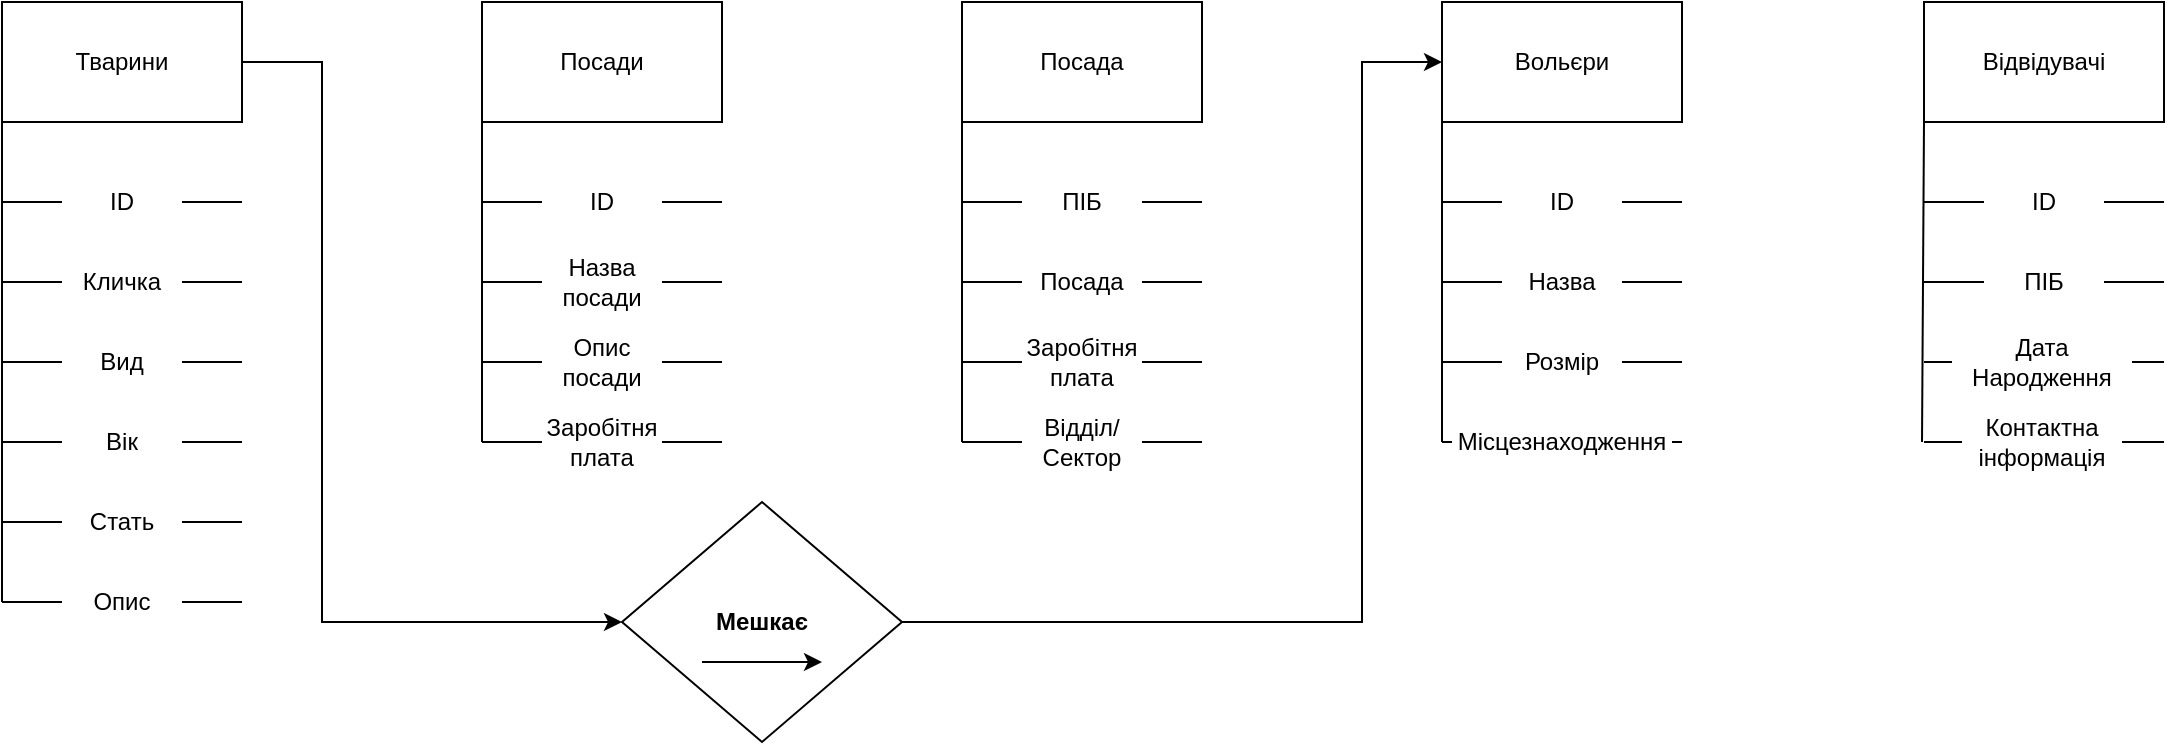 <mxfile version="24.2.2" type="github">
  <diagram name="Страница — 1" id="UGFVoXprlMioHraaz0kg">
    <mxGraphModel dx="507" dy="914" grid="1" gridSize="10" guides="1" tooltips="1" connect="1" arrows="1" fold="1" page="1" pageScale="1" pageWidth="827" pageHeight="1169" math="0" shadow="0">
      <root>
        <mxCell id="0" />
        <mxCell id="1" parent="0" />
        <mxCell id="njwZ9r9fnMR_rZ6JK7Yb-1" value="Тварини" style="rounded=0;whiteSpace=wrap;html=1;" vertex="1" parent="1">
          <mxGeometry x="160" y="200" width="120" height="60" as="geometry" />
        </mxCell>
        <mxCell id="njwZ9r9fnMR_rZ6JK7Yb-2" value="" style="endArrow=none;html=1;rounded=0;entryX=0;entryY=1;entryDx=0;entryDy=0;" edge="1" parent="1" target="njwZ9r9fnMR_rZ6JK7Yb-1">
          <mxGeometry width="50" height="50" relative="1" as="geometry">
            <mxPoint x="160" y="500" as="sourcePoint" />
            <mxPoint x="300" y="450" as="targetPoint" />
          </mxGeometry>
        </mxCell>
        <mxCell id="njwZ9r9fnMR_rZ6JK7Yb-3" value="" style="endArrow=none;html=1;rounded=0;" edge="1" parent="1" source="njwZ9r9fnMR_rZ6JK7Yb-9">
          <mxGeometry width="50" height="50" relative="1" as="geometry">
            <mxPoint x="160" y="300" as="sourcePoint" />
            <mxPoint x="280" y="300" as="targetPoint" />
          </mxGeometry>
        </mxCell>
        <mxCell id="njwZ9r9fnMR_rZ6JK7Yb-4" value="" style="endArrow=none;html=1;rounded=0;" edge="1" parent="1" source="njwZ9r9fnMR_rZ6JK7Yb-11">
          <mxGeometry width="50" height="50" relative="1" as="geometry">
            <mxPoint x="160" y="340" as="sourcePoint" />
            <mxPoint x="280" y="340" as="targetPoint" />
          </mxGeometry>
        </mxCell>
        <mxCell id="njwZ9r9fnMR_rZ6JK7Yb-5" value="" style="endArrow=none;html=1;rounded=0;" edge="1" parent="1" source="njwZ9r9fnMR_rZ6JK7Yb-13">
          <mxGeometry width="50" height="50" relative="1" as="geometry">
            <mxPoint x="160" y="380" as="sourcePoint" />
            <mxPoint x="280" y="380" as="targetPoint" />
          </mxGeometry>
        </mxCell>
        <mxCell id="njwZ9r9fnMR_rZ6JK7Yb-6" value="" style="endArrow=none;html=1;rounded=0;" edge="1" parent="1" source="njwZ9r9fnMR_rZ6JK7Yb-15">
          <mxGeometry width="50" height="50" relative="1" as="geometry">
            <mxPoint x="160" y="420" as="sourcePoint" />
            <mxPoint x="280" y="420" as="targetPoint" />
          </mxGeometry>
        </mxCell>
        <mxCell id="njwZ9r9fnMR_rZ6JK7Yb-7" value="" style="endArrow=none;html=1;rounded=0;" edge="1" parent="1" source="njwZ9r9fnMR_rZ6JK7Yb-18">
          <mxGeometry width="50" height="50" relative="1" as="geometry">
            <mxPoint x="160" y="460" as="sourcePoint" />
            <mxPoint x="280" y="460" as="targetPoint" />
          </mxGeometry>
        </mxCell>
        <mxCell id="njwZ9r9fnMR_rZ6JK7Yb-10" value="" style="endArrow=none;html=1;rounded=0;" edge="1" parent="1" target="njwZ9r9fnMR_rZ6JK7Yb-9">
          <mxGeometry width="50" height="50" relative="1" as="geometry">
            <mxPoint x="160" y="300" as="sourcePoint" />
            <mxPoint x="280" y="300" as="targetPoint" />
          </mxGeometry>
        </mxCell>
        <mxCell id="njwZ9r9fnMR_rZ6JK7Yb-9" value="ID" style="text;html=1;align=center;verticalAlign=middle;whiteSpace=wrap;rounded=0;" vertex="1" parent="1">
          <mxGeometry x="190" y="290" width="60" height="20" as="geometry" />
        </mxCell>
        <mxCell id="njwZ9r9fnMR_rZ6JK7Yb-12" value="" style="endArrow=none;html=1;rounded=0;" edge="1" parent="1" target="njwZ9r9fnMR_rZ6JK7Yb-11">
          <mxGeometry width="50" height="50" relative="1" as="geometry">
            <mxPoint x="160" y="340" as="sourcePoint" />
            <mxPoint x="280" y="340" as="targetPoint" />
          </mxGeometry>
        </mxCell>
        <mxCell id="njwZ9r9fnMR_rZ6JK7Yb-11" value="Кличка" style="text;html=1;align=center;verticalAlign=middle;whiteSpace=wrap;rounded=0;" vertex="1" parent="1">
          <mxGeometry x="190" y="330" width="60" height="20" as="geometry" />
        </mxCell>
        <mxCell id="njwZ9r9fnMR_rZ6JK7Yb-14" value="" style="endArrow=none;html=1;rounded=0;" edge="1" parent="1" target="njwZ9r9fnMR_rZ6JK7Yb-13">
          <mxGeometry width="50" height="50" relative="1" as="geometry">
            <mxPoint x="160" y="380" as="sourcePoint" />
            <mxPoint x="280" y="380" as="targetPoint" />
          </mxGeometry>
        </mxCell>
        <mxCell id="njwZ9r9fnMR_rZ6JK7Yb-13" value="Вид" style="text;html=1;align=center;verticalAlign=middle;whiteSpace=wrap;rounded=0;" vertex="1" parent="1">
          <mxGeometry x="190" y="370" width="60" height="20" as="geometry" />
        </mxCell>
        <mxCell id="njwZ9r9fnMR_rZ6JK7Yb-16" value="" style="endArrow=none;html=1;rounded=0;" edge="1" parent="1" target="njwZ9r9fnMR_rZ6JK7Yb-15">
          <mxGeometry width="50" height="50" relative="1" as="geometry">
            <mxPoint x="160" y="420" as="sourcePoint" />
            <mxPoint x="280" y="420" as="targetPoint" />
          </mxGeometry>
        </mxCell>
        <mxCell id="njwZ9r9fnMR_rZ6JK7Yb-15" value="Вік" style="text;html=1;align=center;verticalAlign=middle;whiteSpace=wrap;rounded=0;" vertex="1" parent="1">
          <mxGeometry x="190" y="410" width="60" height="20" as="geometry" />
        </mxCell>
        <mxCell id="njwZ9r9fnMR_rZ6JK7Yb-17" value="" style="endArrow=none;html=1;rounded=0;" edge="1" parent="1" source="njwZ9r9fnMR_rZ6JK7Yb-20">
          <mxGeometry width="50" height="50" relative="1" as="geometry">
            <mxPoint x="160" y="500" as="sourcePoint" />
            <mxPoint x="280" y="500" as="targetPoint" />
          </mxGeometry>
        </mxCell>
        <mxCell id="njwZ9r9fnMR_rZ6JK7Yb-19" value="" style="endArrow=none;html=1;rounded=0;" edge="1" parent="1" target="njwZ9r9fnMR_rZ6JK7Yb-18">
          <mxGeometry width="50" height="50" relative="1" as="geometry">
            <mxPoint x="160" y="460" as="sourcePoint" />
            <mxPoint x="280" y="460" as="targetPoint" />
          </mxGeometry>
        </mxCell>
        <mxCell id="njwZ9r9fnMR_rZ6JK7Yb-18" value="Стать" style="text;html=1;align=center;verticalAlign=middle;whiteSpace=wrap;rounded=0;" vertex="1" parent="1">
          <mxGeometry x="190" y="450" width="60" height="20" as="geometry" />
        </mxCell>
        <mxCell id="njwZ9r9fnMR_rZ6JK7Yb-21" value="" style="endArrow=none;html=1;rounded=0;" edge="1" parent="1" target="njwZ9r9fnMR_rZ6JK7Yb-20">
          <mxGeometry width="50" height="50" relative="1" as="geometry">
            <mxPoint x="160" y="500" as="sourcePoint" />
            <mxPoint x="280" y="500" as="targetPoint" />
          </mxGeometry>
        </mxCell>
        <mxCell id="njwZ9r9fnMR_rZ6JK7Yb-20" value="Опис" style="text;html=1;align=center;verticalAlign=middle;whiteSpace=wrap;rounded=0;" vertex="1" parent="1">
          <mxGeometry x="190" y="490" width="60" height="20" as="geometry" />
        </mxCell>
        <mxCell id="njwZ9r9fnMR_rZ6JK7Yb-22" value="Посади" style="rounded=0;whiteSpace=wrap;html=1;" vertex="1" parent="1">
          <mxGeometry x="400" y="200" width="120" height="60" as="geometry" />
        </mxCell>
        <mxCell id="njwZ9r9fnMR_rZ6JK7Yb-23" value="" style="endArrow=none;html=1;rounded=0;entryX=0;entryY=1;entryDx=0;entryDy=0;" edge="1" parent="1" target="njwZ9r9fnMR_rZ6JK7Yb-22">
          <mxGeometry width="50" height="50" relative="1" as="geometry">
            <mxPoint x="400" y="420" as="sourcePoint" />
            <mxPoint x="540" y="450" as="targetPoint" />
          </mxGeometry>
        </mxCell>
        <mxCell id="njwZ9r9fnMR_rZ6JK7Yb-24" value="" style="endArrow=none;html=1;rounded=0;" edge="1" parent="1" source="njwZ9r9fnMR_rZ6JK7Yb-30">
          <mxGeometry width="50" height="50" relative="1" as="geometry">
            <mxPoint x="400" y="300" as="sourcePoint" />
            <mxPoint x="520" y="300" as="targetPoint" />
          </mxGeometry>
        </mxCell>
        <mxCell id="njwZ9r9fnMR_rZ6JK7Yb-25" value="" style="endArrow=none;html=1;rounded=0;" edge="1" parent="1" source="njwZ9r9fnMR_rZ6JK7Yb-32">
          <mxGeometry width="50" height="50" relative="1" as="geometry">
            <mxPoint x="400" y="340" as="sourcePoint" />
            <mxPoint x="520" y="340" as="targetPoint" />
          </mxGeometry>
        </mxCell>
        <mxCell id="njwZ9r9fnMR_rZ6JK7Yb-26" value="" style="endArrow=none;html=1;rounded=0;" edge="1" parent="1" source="njwZ9r9fnMR_rZ6JK7Yb-34">
          <mxGeometry width="50" height="50" relative="1" as="geometry">
            <mxPoint x="400" y="380" as="sourcePoint" />
            <mxPoint x="520" y="380" as="targetPoint" />
          </mxGeometry>
        </mxCell>
        <mxCell id="njwZ9r9fnMR_rZ6JK7Yb-27" value="" style="endArrow=none;html=1;rounded=0;" edge="1" parent="1" source="njwZ9r9fnMR_rZ6JK7Yb-36">
          <mxGeometry width="50" height="50" relative="1" as="geometry">
            <mxPoint x="400" y="420" as="sourcePoint" />
            <mxPoint x="520" y="420" as="targetPoint" />
          </mxGeometry>
        </mxCell>
        <mxCell id="njwZ9r9fnMR_rZ6JK7Yb-29" value="" style="endArrow=none;html=1;rounded=0;" edge="1" parent="1" target="njwZ9r9fnMR_rZ6JK7Yb-30">
          <mxGeometry width="50" height="50" relative="1" as="geometry">
            <mxPoint x="400" y="300" as="sourcePoint" />
            <mxPoint x="520" y="300" as="targetPoint" />
          </mxGeometry>
        </mxCell>
        <mxCell id="njwZ9r9fnMR_rZ6JK7Yb-30" value="ID" style="text;html=1;align=center;verticalAlign=middle;whiteSpace=wrap;rounded=0;" vertex="1" parent="1">
          <mxGeometry x="430" y="290" width="60" height="20" as="geometry" />
        </mxCell>
        <mxCell id="njwZ9r9fnMR_rZ6JK7Yb-31" value="" style="endArrow=none;html=1;rounded=0;" edge="1" parent="1" target="njwZ9r9fnMR_rZ6JK7Yb-32">
          <mxGeometry width="50" height="50" relative="1" as="geometry">
            <mxPoint x="400" y="340" as="sourcePoint" />
            <mxPoint x="520" y="340" as="targetPoint" />
          </mxGeometry>
        </mxCell>
        <mxCell id="njwZ9r9fnMR_rZ6JK7Yb-32" value="Назва посади" style="text;html=1;align=center;verticalAlign=middle;whiteSpace=wrap;rounded=0;" vertex="1" parent="1">
          <mxGeometry x="430" y="330" width="60" height="20" as="geometry" />
        </mxCell>
        <mxCell id="njwZ9r9fnMR_rZ6JK7Yb-33" value="" style="endArrow=none;html=1;rounded=0;" edge="1" parent="1" target="njwZ9r9fnMR_rZ6JK7Yb-34">
          <mxGeometry width="50" height="50" relative="1" as="geometry">
            <mxPoint x="400" y="380" as="sourcePoint" />
            <mxPoint x="520" y="380" as="targetPoint" />
          </mxGeometry>
        </mxCell>
        <mxCell id="njwZ9r9fnMR_rZ6JK7Yb-34" value="Опис посади" style="text;html=1;align=center;verticalAlign=middle;whiteSpace=wrap;rounded=0;" vertex="1" parent="1">
          <mxGeometry x="430" y="370" width="60" height="20" as="geometry" />
        </mxCell>
        <mxCell id="njwZ9r9fnMR_rZ6JK7Yb-35" value="" style="endArrow=none;html=1;rounded=0;" edge="1" parent="1" target="njwZ9r9fnMR_rZ6JK7Yb-36">
          <mxGeometry width="50" height="50" relative="1" as="geometry">
            <mxPoint x="400" y="420" as="sourcePoint" />
            <mxPoint x="520" y="420" as="targetPoint" />
          </mxGeometry>
        </mxCell>
        <mxCell id="njwZ9r9fnMR_rZ6JK7Yb-36" value="Заробітня плата" style="text;html=1;align=center;verticalAlign=middle;whiteSpace=wrap;rounded=0;" vertex="1" parent="1">
          <mxGeometry x="430" y="410" width="60" height="20" as="geometry" />
        </mxCell>
        <mxCell id="njwZ9r9fnMR_rZ6JK7Yb-42" value="Посада" style="rounded=0;whiteSpace=wrap;html=1;" vertex="1" parent="1">
          <mxGeometry x="640" y="200" width="120" height="60" as="geometry" />
        </mxCell>
        <mxCell id="njwZ9r9fnMR_rZ6JK7Yb-43" value="" style="endArrow=none;html=1;rounded=0;entryX=0;entryY=1;entryDx=0;entryDy=0;" edge="1" parent="1" target="njwZ9r9fnMR_rZ6JK7Yb-42">
          <mxGeometry width="50" height="50" relative="1" as="geometry">
            <mxPoint x="640" y="420" as="sourcePoint" />
            <mxPoint x="780" y="450" as="targetPoint" />
          </mxGeometry>
        </mxCell>
        <mxCell id="njwZ9r9fnMR_rZ6JK7Yb-44" value="" style="endArrow=none;html=1;rounded=0;" edge="1" parent="1" source="njwZ9r9fnMR_rZ6JK7Yb-50">
          <mxGeometry width="50" height="50" relative="1" as="geometry">
            <mxPoint x="640" y="300" as="sourcePoint" />
            <mxPoint x="760" y="300" as="targetPoint" />
          </mxGeometry>
        </mxCell>
        <mxCell id="njwZ9r9fnMR_rZ6JK7Yb-45" value="" style="endArrow=none;html=1;rounded=0;" edge="1" parent="1" source="njwZ9r9fnMR_rZ6JK7Yb-52">
          <mxGeometry width="50" height="50" relative="1" as="geometry">
            <mxPoint x="640" y="340" as="sourcePoint" />
            <mxPoint x="760" y="340" as="targetPoint" />
          </mxGeometry>
        </mxCell>
        <mxCell id="njwZ9r9fnMR_rZ6JK7Yb-46" value="" style="endArrow=none;html=1;rounded=0;" edge="1" parent="1" source="njwZ9r9fnMR_rZ6JK7Yb-54">
          <mxGeometry width="50" height="50" relative="1" as="geometry">
            <mxPoint x="640" y="380" as="sourcePoint" />
            <mxPoint x="760" y="380" as="targetPoint" />
          </mxGeometry>
        </mxCell>
        <mxCell id="njwZ9r9fnMR_rZ6JK7Yb-47" value="" style="endArrow=none;html=1;rounded=0;" edge="1" parent="1" source="njwZ9r9fnMR_rZ6JK7Yb-56">
          <mxGeometry width="50" height="50" relative="1" as="geometry">
            <mxPoint x="640" y="420" as="sourcePoint" />
            <mxPoint x="760" y="420" as="targetPoint" />
          </mxGeometry>
        </mxCell>
        <mxCell id="njwZ9r9fnMR_rZ6JK7Yb-49" value="" style="endArrow=none;html=1;rounded=0;" edge="1" parent="1" target="njwZ9r9fnMR_rZ6JK7Yb-50">
          <mxGeometry width="50" height="50" relative="1" as="geometry">
            <mxPoint x="640" y="300" as="sourcePoint" />
            <mxPoint x="760" y="300" as="targetPoint" />
          </mxGeometry>
        </mxCell>
        <mxCell id="njwZ9r9fnMR_rZ6JK7Yb-50" value="ПІБ" style="text;html=1;align=center;verticalAlign=middle;whiteSpace=wrap;rounded=0;" vertex="1" parent="1">
          <mxGeometry x="670" y="290" width="60" height="20" as="geometry" />
        </mxCell>
        <mxCell id="njwZ9r9fnMR_rZ6JK7Yb-51" value="" style="endArrow=none;html=1;rounded=0;" edge="1" parent="1" target="njwZ9r9fnMR_rZ6JK7Yb-52">
          <mxGeometry width="50" height="50" relative="1" as="geometry">
            <mxPoint x="640" y="340" as="sourcePoint" />
            <mxPoint x="760" y="340" as="targetPoint" />
          </mxGeometry>
        </mxCell>
        <mxCell id="njwZ9r9fnMR_rZ6JK7Yb-52" value="Посада" style="text;html=1;align=center;verticalAlign=middle;whiteSpace=wrap;rounded=0;" vertex="1" parent="1">
          <mxGeometry x="670" y="330" width="60" height="20" as="geometry" />
        </mxCell>
        <mxCell id="njwZ9r9fnMR_rZ6JK7Yb-53" value="" style="endArrow=none;html=1;rounded=0;" edge="1" parent="1" target="njwZ9r9fnMR_rZ6JK7Yb-54">
          <mxGeometry width="50" height="50" relative="1" as="geometry">
            <mxPoint x="640" y="380" as="sourcePoint" />
            <mxPoint x="760" y="380" as="targetPoint" />
          </mxGeometry>
        </mxCell>
        <mxCell id="njwZ9r9fnMR_rZ6JK7Yb-54" value="Заробітня плата" style="text;html=1;align=center;verticalAlign=middle;whiteSpace=wrap;rounded=0;" vertex="1" parent="1">
          <mxGeometry x="670" y="370" width="60" height="20" as="geometry" />
        </mxCell>
        <mxCell id="njwZ9r9fnMR_rZ6JK7Yb-55" value="" style="endArrow=none;html=1;rounded=0;" edge="1" parent="1" target="njwZ9r9fnMR_rZ6JK7Yb-56">
          <mxGeometry width="50" height="50" relative="1" as="geometry">
            <mxPoint x="640" y="420" as="sourcePoint" />
            <mxPoint x="760" y="420" as="targetPoint" />
          </mxGeometry>
        </mxCell>
        <mxCell id="njwZ9r9fnMR_rZ6JK7Yb-56" value="Відділ/Сектор" style="text;html=1;align=center;verticalAlign=middle;whiteSpace=wrap;rounded=0;" vertex="1" parent="1">
          <mxGeometry x="670" y="410" width="60" height="20" as="geometry" />
        </mxCell>
        <mxCell id="njwZ9r9fnMR_rZ6JK7Yb-62" value="Вольєри" style="rounded=0;whiteSpace=wrap;html=1;" vertex="1" parent="1">
          <mxGeometry x="880" y="200" width="120" height="60" as="geometry" />
        </mxCell>
        <mxCell id="njwZ9r9fnMR_rZ6JK7Yb-63" value="" style="endArrow=none;html=1;rounded=0;entryX=0;entryY=1;entryDx=0;entryDy=0;" edge="1" parent="1" target="njwZ9r9fnMR_rZ6JK7Yb-62">
          <mxGeometry width="50" height="50" relative="1" as="geometry">
            <mxPoint x="880" y="420" as="sourcePoint" />
            <mxPoint x="1020" y="450" as="targetPoint" />
          </mxGeometry>
        </mxCell>
        <mxCell id="njwZ9r9fnMR_rZ6JK7Yb-64" value="" style="endArrow=none;html=1;rounded=0;" edge="1" parent="1" source="njwZ9r9fnMR_rZ6JK7Yb-70">
          <mxGeometry width="50" height="50" relative="1" as="geometry">
            <mxPoint x="880" y="300" as="sourcePoint" />
            <mxPoint x="1000" y="300" as="targetPoint" />
          </mxGeometry>
        </mxCell>
        <mxCell id="njwZ9r9fnMR_rZ6JK7Yb-65" value="" style="endArrow=none;html=1;rounded=0;" edge="1" parent="1" source="njwZ9r9fnMR_rZ6JK7Yb-72">
          <mxGeometry width="50" height="50" relative="1" as="geometry">
            <mxPoint x="880" y="340" as="sourcePoint" />
            <mxPoint x="1000" y="340" as="targetPoint" />
          </mxGeometry>
        </mxCell>
        <mxCell id="njwZ9r9fnMR_rZ6JK7Yb-66" value="" style="endArrow=none;html=1;rounded=0;" edge="1" parent="1" source="njwZ9r9fnMR_rZ6JK7Yb-74">
          <mxGeometry width="50" height="50" relative="1" as="geometry">
            <mxPoint x="880" y="380" as="sourcePoint" />
            <mxPoint x="1000" y="380" as="targetPoint" />
          </mxGeometry>
        </mxCell>
        <mxCell id="njwZ9r9fnMR_rZ6JK7Yb-67" value="" style="endArrow=none;html=1;rounded=0;" edge="1" parent="1" source="njwZ9r9fnMR_rZ6JK7Yb-76">
          <mxGeometry width="50" height="50" relative="1" as="geometry">
            <mxPoint x="880" y="420" as="sourcePoint" />
            <mxPoint x="1000" y="420" as="targetPoint" />
          </mxGeometry>
        </mxCell>
        <mxCell id="njwZ9r9fnMR_rZ6JK7Yb-69" value="" style="endArrow=none;html=1;rounded=0;" edge="1" parent="1" target="njwZ9r9fnMR_rZ6JK7Yb-70">
          <mxGeometry width="50" height="50" relative="1" as="geometry">
            <mxPoint x="880" y="300" as="sourcePoint" />
            <mxPoint x="1000" y="300" as="targetPoint" />
          </mxGeometry>
        </mxCell>
        <mxCell id="njwZ9r9fnMR_rZ6JK7Yb-70" value="ID" style="text;html=1;align=center;verticalAlign=middle;whiteSpace=wrap;rounded=0;" vertex="1" parent="1">
          <mxGeometry x="910" y="290" width="60" height="20" as="geometry" />
        </mxCell>
        <mxCell id="njwZ9r9fnMR_rZ6JK7Yb-71" value="" style="endArrow=none;html=1;rounded=0;" edge="1" parent="1" target="njwZ9r9fnMR_rZ6JK7Yb-72">
          <mxGeometry width="50" height="50" relative="1" as="geometry">
            <mxPoint x="880" y="340" as="sourcePoint" />
            <mxPoint x="1000" y="340" as="targetPoint" />
          </mxGeometry>
        </mxCell>
        <mxCell id="njwZ9r9fnMR_rZ6JK7Yb-72" value="Назва" style="text;html=1;align=center;verticalAlign=middle;whiteSpace=wrap;rounded=0;" vertex="1" parent="1">
          <mxGeometry x="910" y="330" width="60" height="20" as="geometry" />
        </mxCell>
        <mxCell id="njwZ9r9fnMR_rZ6JK7Yb-73" value="" style="endArrow=none;html=1;rounded=0;" edge="1" parent="1" target="njwZ9r9fnMR_rZ6JK7Yb-74">
          <mxGeometry width="50" height="50" relative="1" as="geometry">
            <mxPoint x="880" y="380" as="sourcePoint" />
            <mxPoint x="1000" y="380" as="targetPoint" />
          </mxGeometry>
        </mxCell>
        <mxCell id="njwZ9r9fnMR_rZ6JK7Yb-74" value="Розмір" style="text;html=1;align=center;verticalAlign=middle;whiteSpace=wrap;rounded=0;" vertex="1" parent="1">
          <mxGeometry x="910" y="370" width="60" height="20" as="geometry" />
        </mxCell>
        <mxCell id="njwZ9r9fnMR_rZ6JK7Yb-75" value="" style="endArrow=none;html=1;rounded=0;" edge="1" parent="1" target="njwZ9r9fnMR_rZ6JK7Yb-76">
          <mxGeometry width="50" height="50" relative="1" as="geometry">
            <mxPoint x="880" y="420" as="sourcePoint" />
            <mxPoint x="1000" y="420" as="targetPoint" />
          </mxGeometry>
        </mxCell>
        <mxCell id="njwZ9r9fnMR_rZ6JK7Yb-76" value="Місцезнаходження" style="text;html=1;align=center;verticalAlign=middle;whiteSpace=wrap;rounded=0;" vertex="1" parent="1">
          <mxGeometry x="885" y="410" width="110" height="20" as="geometry" />
        </mxCell>
        <mxCell id="njwZ9r9fnMR_rZ6JK7Yb-82" value="Відвідувачі" style="rounded=0;whiteSpace=wrap;html=1;" vertex="1" parent="1">
          <mxGeometry x="1121" y="200" width="120" height="60" as="geometry" />
        </mxCell>
        <mxCell id="njwZ9r9fnMR_rZ6JK7Yb-83" value="" style="endArrow=none;html=1;rounded=0;entryX=0;entryY=1;entryDx=0;entryDy=0;" edge="1" parent="1" target="njwZ9r9fnMR_rZ6JK7Yb-82">
          <mxGeometry width="50" height="50" relative="1" as="geometry">
            <mxPoint x="1120" y="420" as="sourcePoint" />
            <mxPoint x="1261" y="450" as="targetPoint" />
          </mxGeometry>
        </mxCell>
        <mxCell id="njwZ9r9fnMR_rZ6JK7Yb-84" value="" style="endArrow=none;html=1;rounded=0;" edge="1" parent="1" source="njwZ9r9fnMR_rZ6JK7Yb-90">
          <mxGeometry width="50" height="50" relative="1" as="geometry">
            <mxPoint x="1121" y="300" as="sourcePoint" />
            <mxPoint x="1241" y="300" as="targetPoint" />
          </mxGeometry>
        </mxCell>
        <mxCell id="njwZ9r9fnMR_rZ6JK7Yb-85" value="" style="endArrow=none;html=1;rounded=0;" edge="1" parent="1" source="njwZ9r9fnMR_rZ6JK7Yb-92">
          <mxGeometry width="50" height="50" relative="1" as="geometry">
            <mxPoint x="1121" y="340" as="sourcePoint" />
            <mxPoint x="1241" y="340" as="targetPoint" />
          </mxGeometry>
        </mxCell>
        <mxCell id="njwZ9r9fnMR_rZ6JK7Yb-86" value="" style="endArrow=none;html=1;rounded=0;" edge="1" parent="1" source="njwZ9r9fnMR_rZ6JK7Yb-94">
          <mxGeometry width="50" height="50" relative="1" as="geometry">
            <mxPoint x="1121" y="380" as="sourcePoint" />
            <mxPoint x="1241" y="380" as="targetPoint" />
          </mxGeometry>
        </mxCell>
        <mxCell id="njwZ9r9fnMR_rZ6JK7Yb-87" value="" style="endArrow=none;html=1;rounded=0;" edge="1" parent="1" source="njwZ9r9fnMR_rZ6JK7Yb-96">
          <mxGeometry width="50" height="50" relative="1" as="geometry">
            <mxPoint x="1121" y="420" as="sourcePoint" />
            <mxPoint x="1241" y="420" as="targetPoint" />
          </mxGeometry>
        </mxCell>
        <mxCell id="njwZ9r9fnMR_rZ6JK7Yb-89" value="" style="endArrow=none;html=1;rounded=0;" edge="1" parent="1" target="njwZ9r9fnMR_rZ6JK7Yb-90">
          <mxGeometry width="50" height="50" relative="1" as="geometry">
            <mxPoint x="1121" y="300" as="sourcePoint" />
            <mxPoint x="1241" y="300" as="targetPoint" />
          </mxGeometry>
        </mxCell>
        <mxCell id="njwZ9r9fnMR_rZ6JK7Yb-90" value="ID" style="text;html=1;align=center;verticalAlign=middle;whiteSpace=wrap;rounded=0;" vertex="1" parent="1">
          <mxGeometry x="1151" y="290" width="60" height="20" as="geometry" />
        </mxCell>
        <mxCell id="njwZ9r9fnMR_rZ6JK7Yb-91" value="" style="endArrow=none;html=1;rounded=0;" edge="1" parent="1" target="njwZ9r9fnMR_rZ6JK7Yb-92">
          <mxGeometry width="50" height="50" relative="1" as="geometry">
            <mxPoint x="1121" y="340" as="sourcePoint" />
            <mxPoint x="1241" y="340" as="targetPoint" />
          </mxGeometry>
        </mxCell>
        <mxCell id="njwZ9r9fnMR_rZ6JK7Yb-92" value="ПІБ" style="text;html=1;align=center;verticalAlign=middle;whiteSpace=wrap;rounded=0;" vertex="1" parent="1">
          <mxGeometry x="1151" y="330" width="60" height="20" as="geometry" />
        </mxCell>
        <mxCell id="njwZ9r9fnMR_rZ6JK7Yb-93" value="" style="endArrow=none;html=1;rounded=0;" edge="1" parent="1" target="njwZ9r9fnMR_rZ6JK7Yb-94">
          <mxGeometry width="50" height="50" relative="1" as="geometry">
            <mxPoint x="1121" y="380" as="sourcePoint" />
            <mxPoint x="1241" y="380" as="targetPoint" />
          </mxGeometry>
        </mxCell>
        <mxCell id="njwZ9r9fnMR_rZ6JK7Yb-94" value="Дата Народження" style="text;html=1;align=center;verticalAlign=middle;whiteSpace=wrap;rounded=0;" vertex="1" parent="1">
          <mxGeometry x="1135" y="370" width="90" height="20" as="geometry" />
        </mxCell>
        <mxCell id="njwZ9r9fnMR_rZ6JK7Yb-95" value="" style="endArrow=none;html=1;rounded=0;" edge="1" parent="1" target="njwZ9r9fnMR_rZ6JK7Yb-96">
          <mxGeometry width="50" height="50" relative="1" as="geometry">
            <mxPoint x="1121" y="420" as="sourcePoint" />
            <mxPoint x="1241" y="420" as="targetPoint" />
          </mxGeometry>
        </mxCell>
        <mxCell id="njwZ9r9fnMR_rZ6JK7Yb-96" value="Контактна інформація" style="text;html=1;align=center;verticalAlign=middle;whiteSpace=wrap;rounded=0;" vertex="1" parent="1">
          <mxGeometry x="1140" y="410" width="80" height="20" as="geometry" />
        </mxCell>
        <mxCell id="njwZ9r9fnMR_rZ6JK7Yb-104" value="" style="edgeStyle=orthogonalEdgeStyle;rounded=0;orthogonalLoop=1;jettySize=auto;html=1;exitX=1;exitY=0.5;exitDx=0;exitDy=0;entryX=0;entryY=0.5;entryDx=0;entryDy=0;" edge="1" parent="1" source="njwZ9r9fnMR_rZ6JK7Yb-1" target="njwZ9r9fnMR_rZ6JK7Yb-103">
          <mxGeometry relative="1" as="geometry">
            <mxPoint x="880" y="230" as="targetPoint" />
            <mxPoint x="280" y="230" as="sourcePoint" />
            <Array as="points">
              <mxPoint x="320" y="230" />
              <mxPoint x="320" y="510" />
            </Array>
          </mxGeometry>
        </mxCell>
        <mxCell id="njwZ9r9fnMR_rZ6JK7Yb-105" style="edgeStyle=orthogonalEdgeStyle;rounded=0;orthogonalLoop=1;jettySize=auto;html=1;exitX=1;exitY=0.5;exitDx=0;exitDy=0;entryX=0;entryY=0.5;entryDx=0;entryDy=0;" edge="1" parent="1" source="njwZ9r9fnMR_rZ6JK7Yb-103" target="njwZ9r9fnMR_rZ6JK7Yb-62">
          <mxGeometry relative="1" as="geometry">
            <Array as="points">
              <mxPoint x="840" y="510" />
              <mxPoint x="840" y="230" />
            </Array>
          </mxGeometry>
        </mxCell>
        <mxCell id="njwZ9r9fnMR_rZ6JK7Yb-103" value="&lt;b&gt;Мешкає&lt;/b&gt;" style="rhombus;whiteSpace=wrap;html=1;" vertex="1" parent="1">
          <mxGeometry x="470" y="450" width="140" height="120" as="geometry" />
        </mxCell>
        <mxCell id="njwZ9r9fnMR_rZ6JK7Yb-113" value="" style="endArrow=classic;html=1;rounded=0;" edge="1" parent="1">
          <mxGeometry width="50" height="50" relative="1" as="geometry">
            <mxPoint x="510" y="530" as="sourcePoint" />
            <mxPoint x="570" y="530" as="targetPoint" />
          </mxGeometry>
        </mxCell>
      </root>
    </mxGraphModel>
  </diagram>
</mxfile>

